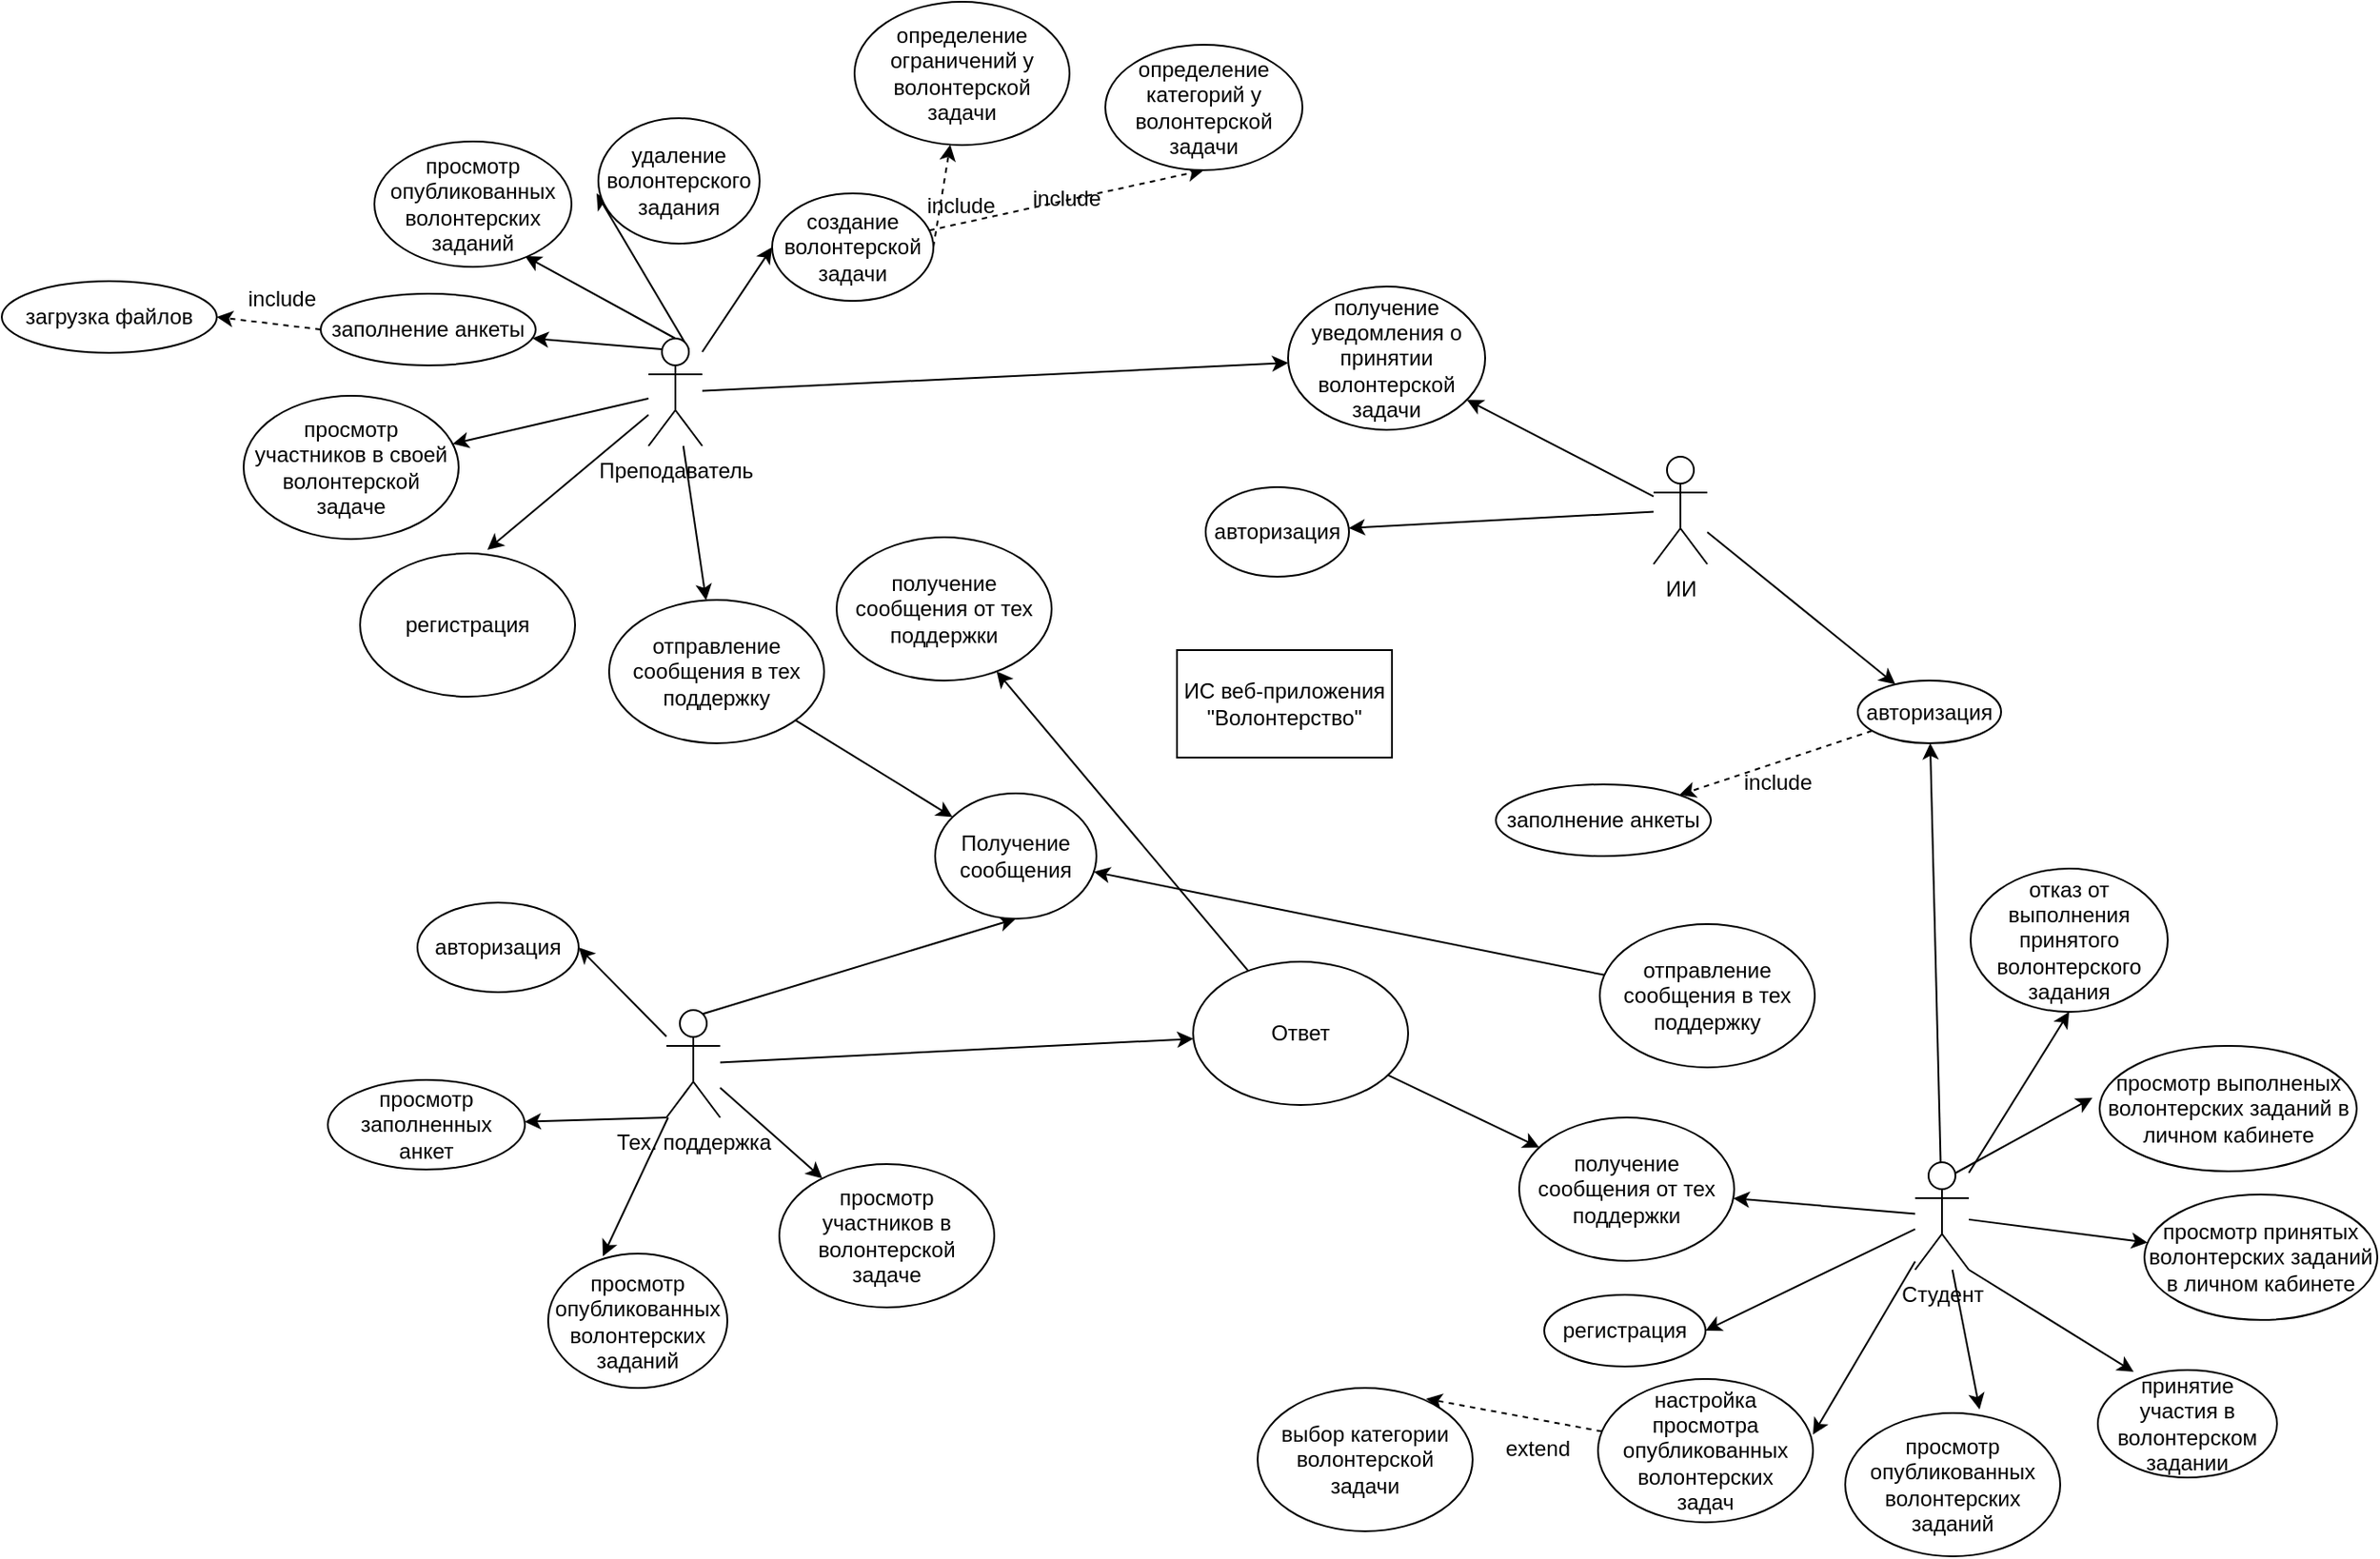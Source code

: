 <mxfile version="20.8.16" type="github" pages="2">
  <diagram name="Страница 1" id="z4BzmiRj_DHh36oflI8Z">
    <mxGraphModel dx="2304" dy="1906" grid="1" gridSize="10" guides="1" tooltips="1" connect="1" arrows="1" fold="1" page="1" pageScale="1" pageWidth="827" pageHeight="1169" math="0" shadow="0">
      <root>
        <mxCell id="0" />
        <mxCell id="1" parent="0" />
        <mxCell id="gDPggaGxx6O4iLNiBXid-1" value="ИС веб-приложения&lt;br&gt;&quot;Волонтерство&quot;" style="rounded=0;whiteSpace=wrap;html=1;" parent="1" vertex="1">
          <mxGeometry x="385" y="194" width="120" height="60" as="geometry" />
        </mxCell>
        <mxCell id="gDPggaGxx6O4iLNiBXid-53" style="rounded=0;orthogonalLoop=1;jettySize=auto;html=1;exitX=0.25;exitY=0.1;exitDx=0;exitDy=0;exitPerimeter=0;" parent="1" source="gDPggaGxx6O4iLNiBXid-2" target="gDPggaGxx6O4iLNiBXid-31" edge="1">
          <mxGeometry relative="1" as="geometry">
            <mxPoint x="90" y="30" as="sourcePoint" />
          </mxGeometry>
        </mxCell>
        <mxCell id="RYrhXpVyU5Pjp8mhtHB1-24" style="rounded=0;orthogonalLoop=1;jettySize=auto;html=1;entryX=0.764;entryY=0.914;entryDx=0;entryDy=0;exitX=0.5;exitY=0;exitDx=0;exitDy=0;exitPerimeter=0;entryPerimeter=0;" parent="1" source="gDPggaGxx6O4iLNiBXid-2" target="gDPggaGxx6O4iLNiBXid-84" edge="1">
          <mxGeometry relative="1" as="geometry" />
        </mxCell>
        <mxCell id="RYrhXpVyU5Pjp8mhtHB1-25" style="rounded=0;orthogonalLoop=1;jettySize=auto;html=1;entryX=0.592;entryY=-0.025;entryDx=0;entryDy=0;entryPerimeter=0;" parent="1" source="gDPggaGxx6O4iLNiBXid-2" target="RYrhXpVyU5Pjp8mhtHB1-18" edge="1">
          <mxGeometry relative="1" as="geometry" />
        </mxCell>
        <mxCell id="RYrhXpVyU5Pjp8mhtHB1-26" style="rounded=0;orthogonalLoop=1;jettySize=auto;html=1;" parent="1" source="gDPggaGxx6O4iLNiBXid-2" target="RYrhXpVyU5Pjp8mhtHB1-17" edge="1">
          <mxGeometry relative="1" as="geometry" />
        </mxCell>
        <mxCell id="RYrhXpVyU5Pjp8mhtHB1-27" style="rounded=0;orthogonalLoop=1;jettySize=auto;html=1;entryX=0;entryY=0.5;entryDx=0;entryDy=0;" parent="1" source="gDPggaGxx6O4iLNiBXid-2" target="gDPggaGxx6O4iLNiBXid-49" edge="1">
          <mxGeometry relative="1" as="geometry" />
        </mxCell>
        <mxCell id="RYrhXpVyU5Pjp8mhtHB1-33" style="rounded=0;orthogonalLoop=1;jettySize=auto;html=1;exitX=0.75;exitY=0.1;exitDx=0;exitDy=0;exitPerimeter=0;entryX=-0.011;entryY=0.6;entryDx=0;entryDy=0;entryPerimeter=0;" parent="1" source="gDPggaGxx6O4iLNiBXid-2" target="RYrhXpVyU5Pjp8mhtHB1-32" edge="1">
          <mxGeometry relative="1" as="geometry" />
        </mxCell>
        <mxCell id="4IAlFlS2Ji76AbJjBBDU-8" value="" style="edgeStyle=none;rounded=0;orthogonalLoop=1;jettySize=auto;html=1;" edge="1" parent="1" source="gDPggaGxx6O4iLNiBXid-2" target="4IAlFlS2Ji76AbJjBBDU-2">
          <mxGeometry relative="1" as="geometry" />
        </mxCell>
        <mxCell id="4IAlFlS2Ji76AbJjBBDU-10" value="" style="edgeStyle=none;rounded=0;orthogonalLoop=1;jettySize=auto;html=1;" edge="1" parent="1" source="gDPggaGxx6O4iLNiBXid-2" target="gDPggaGxx6O4iLNiBXid-52">
          <mxGeometry relative="1" as="geometry" />
        </mxCell>
        <mxCell id="gDPggaGxx6O4iLNiBXid-2" value="Преподаватель" style="shape=umlActor;verticalLabelPosition=bottom;verticalAlign=top;html=1;outlineConnect=0;" parent="1" vertex="1">
          <mxGeometry x="90" y="20" width="30" height="60" as="geometry" />
        </mxCell>
        <mxCell id="RYrhXpVyU5Pjp8mhtHB1-1" style="rounded=0;orthogonalLoop=1;jettySize=auto;html=1;" parent="1" source="gDPggaGxx6O4iLNiBXid-3" target="gDPggaGxx6O4iLNiBXid-81" edge="1">
          <mxGeometry relative="1" as="geometry" />
        </mxCell>
        <mxCell id="RYrhXpVyU5Pjp8mhtHB1-2" style="rounded=0;orthogonalLoop=1;jettySize=auto;html=1;entryX=1;entryY=0.5;entryDx=0;entryDy=0;" parent="1" source="gDPggaGxx6O4iLNiBXid-3" target="gDPggaGxx6O4iLNiBXid-82" edge="1">
          <mxGeometry relative="1" as="geometry">
            <mxPoint x="700" y="550" as="targetPoint" />
          </mxGeometry>
        </mxCell>
        <mxCell id="RYrhXpVyU5Pjp8mhtHB1-3" style="rounded=0;orthogonalLoop=1;jettySize=auto;html=1;entryX=0.625;entryY=-0.025;entryDx=0;entryDy=0;entryPerimeter=0;" parent="1" source="gDPggaGxx6O4iLNiBXid-3" target="gDPggaGxx6O4iLNiBXid-85" edge="1">
          <mxGeometry relative="1" as="geometry" />
        </mxCell>
        <mxCell id="RYrhXpVyU5Pjp8mhtHB1-5" style="rounded=0;orthogonalLoop=1;jettySize=auto;html=1;exitX=1;exitY=1;exitDx=0;exitDy=0;exitPerimeter=0;entryX=0.2;entryY=0.017;entryDx=0;entryDy=0;entryPerimeter=0;" parent="1" source="gDPggaGxx6O4iLNiBXid-3" target="gDPggaGxx6O4iLNiBXid-87" edge="1">
          <mxGeometry relative="1" as="geometry" />
        </mxCell>
        <mxCell id="RYrhXpVyU5Pjp8mhtHB1-6" style="rounded=0;orthogonalLoop=1;jettySize=auto;html=1;" parent="1" source="gDPggaGxx6O4iLNiBXid-3" target="gDPggaGxx6O4iLNiBXid-92" edge="1">
          <mxGeometry relative="1" as="geometry" />
        </mxCell>
        <mxCell id="RYrhXpVyU5Pjp8mhtHB1-7" style="rounded=0;orthogonalLoop=1;jettySize=auto;html=1;entryX=0.5;entryY=1;entryDx=0;entryDy=0;" parent="1" source="gDPggaGxx6O4iLNiBXid-3" target="gDPggaGxx6O4iLNiBXid-96" edge="1">
          <mxGeometry relative="1" as="geometry" />
        </mxCell>
        <mxCell id="RYrhXpVyU5Pjp8mhtHB1-8" style="rounded=0;orthogonalLoop=1;jettySize=auto;html=1;entryX=-0.028;entryY=0.414;entryDx=0;entryDy=0;entryPerimeter=0;exitX=0.75;exitY=0.1;exitDx=0;exitDy=0;exitPerimeter=0;" parent="1" source="gDPggaGxx6O4iLNiBXid-3" target="gDPggaGxx6O4iLNiBXid-95" edge="1">
          <mxGeometry relative="1" as="geometry">
            <mxPoint x="840" y="500" as="sourcePoint" />
          </mxGeometry>
        </mxCell>
        <mxCell id="RYrhXpVyU5Pjp8mhtHB1-38" style="edgeStyle=none;rounded=0;orthogonalLoop=1;jettySize=auto;html=1;entryX=1;entryY=0.388;entryDx=0;entryDy=0;entryPerimeter=0;" parent="1" source="gDPggaGxx6O4iLNiBXid-3" target="RYrhXpVyU5Pjp8mhtHB1-19" edge="1">
          <mxGeometry relative="1" as="geometry" />
        </mxCell>
        <mxCell id="4IAlFlS2Ji76AbJjBBDU-18" value="" style="edgeStyle=none;rounded=0;orthogonalLoop=1;jettySize=auto;html=1;" edge="1" parent="1" source="gDPggaGxx6O4iLNiBXid-3" target="4IAlFlS2Ji76AbJjBBDU-15">
          <mxGeometry relative="1" as="geometry" />
        </mxCell>
        <mxCell id="gDPggaGxx6O4iLNiBXid-3" value="Студент" style="shape=umlActor;verticalLabelPosition=bottom;verticalAlign=top;html=1;outlineConnect=0;" parent="1" vertex="1">
          <mxGeometry x="797" y="480" width="30" height="60" as="geometry" />
        </mxCell>
        <mxCell id="gDPggaGxx6O4iLNiBXid-13" style="rounded=0;orthogonalLoop=1;jettySize=auto;html=1;entryX=1;entryY=0.5;entryDx=0;entryDy=0;" parent="1" source="gDPggaGxx6O4iLNiBXid-4" target="gDPggaGxx6O4iLNiBXid-7" edge="1">
          <mxGeometry relative="1" as="geometry" />
        </mxCell>
        <mxCell id="gDPggaGxx6O4iLNiBXid-20" style="rounded=0;orthogonalLoop=1;jettySize=auto;html=1;entryX=0.305;entryY=0.02;entryDx=0;entryDy=0;entryPerimeter=0;" parent="1" source="gDPggaGxx6O4iLNiBXid-4" target="gDPggaGxx6O4iLNiBXid-9" edge="1">
          <mxGeometry relative="1" as="geometry" />
        </mxCell>
        <mxCell id="gDPggaGxx6O4iLNiBXid-27" style="rounded=0;orthogonalLoop=1;jettySize=auto;html=1;exitX=0.25;exitY=0.1;exitDx=0;exitDy=0;exitPerimeter=0;entryX=0.5;entryY=1;entryDx=0;entryDy=0;" parent="1" source="gDPggaGxx6O4iLNiBXid-4" target="gDPggaGxx6O4iLNiBXid-12" edge="1">
          <mxGeometry relative="1" as="geometry">
            <mxPoint x="190" y="385" as="targetPoint" />
          </mxGeometry>
        </mxCell>
        <mxCell id="gDPggaGxx6O4iLNiBXid-28" style="rounded=0;orthogonalLoop=1;jettySize=auto;html=1;exitX=0;exitY=1;exitDx=0;exitDy=0;exitPerimeter=0;" parent="1" source="gDPggaGxx6O4iLNiBXid-4" target="gDPggaGxx6O4iLNiBXid-8" edge="1">
          <mxGeometry relative="1" as="geometry" />
        </mxCell>
        <mxCell id="RYrhXpVyU5Pjp8mhtHB1-28" style="rounded=0;orthogonalLoop=1;jettySize=auto;html=1;" parent="1" source="gDPggaGxx6O4iLNiBXid-4" target="RYrhXpVyU5Pjp8mhtHB1-20" edge="1">
          <mxGeometry relative="1" as="geometry" />
        </mxCell>
        <mxCell id="4IAlFlS2Ji76AbJjBBDU-6" value="" style="edgeStyle=none;rounded=0;orthogonalLoop=1;jettySize=auto;html=1;" edge="1" parent="1" source="gDPggaGxx6O4iLNiBXid-4" target="RYrhXpVyU5Pjp8mhtHB1-43">
          <mxGeometry relative="1" as="geometry" />
        </mxCell>
        <mxCell id="gDPggaGxx6O4iLNiBXid-4" value="Тех. поддержка" style="shape=umlActor;verticalLabelPosition=bottom;verticalAlign=top;html=1;outlineConnect=0;" parent="1" vertex="1">
          <mxGeometry x="100" y="395" width="30" height="60" as="geometry" />
        </mxCell>
        <mxCell id="4IAlFlS2Ji76AbJjBBDU-19" value="" style="edgeStyle=none;rounded=0;orthogonalLoop=1;jettySize=auto;html=1;" edge="1" parent="1" source="gDPggaGxx6O4iLNiBXid-5" target="gDPggaGxx6O4iLNiBXid-52">
          <mxGeometry relative="1" as="geometry" />
        </mxCell>
        <mxCell id="4IAlFlS2Ji76AbJjBBDU-20" value="" style="edgeStyle=none;rounded=0;orthogonalLoop=1;jettySize=auto;html=1;" edge="1" parent="1" source="gDPggaGxx6O4iLNiBXid-5" target="gDPggaGxx6O4iLNiBXid-29">
          <mxGeometry relative="1" as="geometry" />
        </mxCell>
        <mxCell id="4IAlFlS2Ji76AbJjBBDU-23" value="" style="edgeStyle=none;rounded=0;orthogonalLoop=1;jettySize=auto;html=1;" edge="1" parent="1" source="gDPggaGxx6O4iLNiBXid-5" target="gDPggaGxx6O4iLNiBXid-81">
          <mxGeometry relative="1" as="geometry" />
        </mxCell>
        <mxCell id="gDPggaGxx6O4iLNiBXid-5" value="ИИ" style="shape=umlActor;verticalLabelPosition=bottom;verticalAlign=top;html=1;outlineConnect=0;" parent="1" vertex="1">
          <mxGeometry x="651" y="86" width="30" height="60" as="geometry" />
        </mxCell>
        <mxCell id="gDPggaGxx6O4iLNiBXid-7" value="авторизация" style="ellipse;whiteSpace=wrap;html=1;" parent="1" vertex="1">
          <mxGeometry x="-39" y="335" width="90" height="50" as="geometry" />
        </mxCell>
        <mxCell id="gDPggaGxx6O4iLNiBXid-8" value="просмотр заполненных&lt;br&gt;анкет" style="ellipse;whiteSpace=wrap;html=1;" parent="1" vertex="1">
          <mxGeometry x="-89" y="434" width="110" height="50" as="geometry" />
        </mxCell>
        <mxCell id="gDPggaGxx6O4iLNiBXid-9" value="просмотр опубликованных волонтерских заданий" style="ellipse;whiteSpace=wrap;html=1;" parent="1" vertex="1">
          <mxGeometry x="34" y="531" width="100" height="75" as="geometry" />
        </mxCell>
        <mxCell id="gDPggaGxx6O4iLNiBXid-12" value="Получение сообщения" style="ellipse;whiteSpace=wrap;html=1;" parent="1" vertex="1">
          <mxGeometry x="250" y="274" width="90" height="70" as="geometry" />
        </mxCell>
        <mxCell id="gDPggaGxx6O4iLNiBXid-29" value="авторизация" style="ellipse;whiteSpace=wrap;html=1;" parent="1" vertex="1">
          <mxGeometry x="401" y="103" width="80" height="50" as="geometry" />
        </mxCell>
        <mxCell id="gDPggaGxx6O4iLNiBXid-30" value="загрузка файлов" style="ellipse;whiteSpace=wrap;html=1;" parent="1" vertex="1">
          <mxGeometry x="-271" y="-12" width="120" height="40" as="geometry" />
        </mxCell>
        <mxCell id="gDPggaGxx6O4iLNiBXid-31" value="заполнение анкеты" style="ellipse;whiteSpace=wrap;html=1;" parent="1" vertex="1">
          <mxGeometry x="-93" y="-5" width="120" height="40" as="geometry" />
        </mxCell>
        <mxCell id="gDPggaGxx6O4iLNiBXid-42" value="" style="endArrow=classic;html=1;rounded=0;dashed=1;exitX=0;exitY=0.5;exitDx=0;exitDy=0;entryX=1;entryY=0.5;entryDx=0;entryDy=0;" parent="1" source="gDPggaGxx6O4iLNiBXid-31" target="gDPggaGxx6O4iLNiBXid-30" edge="1">
          <mxGeometry width="50" height="50" relative="1" as="geometry">
            <mxPoint x="270" y="110" as="sourcePoint" />
            <mxPoint x="-160" y="50" as="targetPoint" />
          </mxGeometry>
        </mxCell>
        <mxCell id="gDPggaGxx6O4iLNiBXid-65" style="rounded=0;orthogonalLoop=1;jettySize=auto;html=1;dashed=1;entryX=0.5;entryY=1;entryDx=0;entryDy=0;" parent="1" source="gDPggaGxx6O4iLNiBXid-49" target="gDPggaGxx6O4iLNiBXid-50" edge="1">
          <mxGeometry relative="1" as="geometry" />
        </mxCell>
        <mxCell id="RYrhXpVyU5Pjp8mhtHB1-35" style="rounded=0;orthogonalLoop=1;jettySize=auto;html=1;exitX=1;exitY=0.5;exitDx=0;exitDy=0;dashed=1;" parent="1" source="gDPggaGxx6O4iLNiBXid-49" target="RYrhXpVyU5Pjp8mhtHB1-31" edge="1">
          <mxGeometry relative="1" as="geometry" />
        </mxCell>
        <mxCell id="gDPggaGxx6O4iLNiBXid-49" value="создание волонтерской задачи" style="ellipse;whiteSpace=wrap;html=1;" parent="1" vertex="1">
          <mxGeometry x="159" y="-61" width="90" height="60" as="geometry" />
        </mxCell>
        <mxCell id="gDPggaGxx6O4iLNiBXid-50" value="определение категорий у волонтерской &lt;br&gt;задачи" style="ellipse;whiteSpace=wrap;html=1;" parent="1" vertex="1">
          <mxGeometry x="345" y="-144" width="110" height="70" as="geometry" />
        </mxCell>
        <mxCell id="gDPggaGxx6O4iLNiBXid-52" value="получение уведомления о принятии волонтерской задачи" style="ellipse;whiteSpace=wrap;html=1;" parent="1" vertex="1">
          <mxGeometry x="447" y="-9" width="110" height="80" as="geometry" />
        </mxCell>
        <mxCell id="gDPggaGxx6O4iLNiBXid-100" style="rounded=0;orthogonalLoop=1;jettySize=auto;html=1;dashed=1;" parent="1" source="gDPggaGxx6O4iLNiBXid-81" target="gDPggaGxx6O4iLNiBXid-83" edge="1">
          <mxGeometry relative="1" as="geometry" />
        </mxCell>
        <mxCell id="gDPggaGxx6O4iLNiBXid-81" value="авторизация" style="ellipse;whiteSpace=wrap;html=1;" parent="1" vertex="1">
          <mxGeometry x="765" y="211" width="80" height="35" as="geometry" />
        </mxCell>
        <mxCell id="gDPggaGxx6O4iLNiBXid-82" value="регистрация" style="ellipse;whiteSpace=wrap;html=1;" parent="1" vertex="1">
          <mxGeometry x="590" y="554" width="90" height="40" as="geometry" />
        </mxCell>
        <mxCell id="gDPggaGxx6O4iLNiBXid-83" value="заполнение анкеты" style="ellipse;whiteSpace=wrap;html=1;" parent="1" vertex="1">
          <mxGeometry x="563" y="269" width="120" height="40" as="geometry" />
        </mxCell>
        <mxCell id="gDPggaGxx6O4iLNiBXid-84" value="просмотр опубликованных волонтерских заданий" style="ellipse;whiteSpace=wrap;html=1;" parent="1" vertex="1">
          <mxGeometry x="-63" y="-90" width="110" height="70" as="geometry" />
        </mxCell>
        <mxCell id="gDPggaGxx6O4iLNiBXid-85" value="просмотр опубликованных волонтерских заданий" style="ellipse;whiteSpace=wrap;html=1;" parent="1" vertex="1">
          <mxGeometry x="758" y="620" width="120" height="80" as="geometry" />
        </mxCell>
        <mxCell id="gDPggaGxx6O4iLNiBXid-87" value="принятие участия в&lt;br&gt;волонтерском&lt;br&gt;задании" style="ellipse;whiteSpace=wrap;html=1;" parent="1" vertex="1">
          <mxGeometry x="899" y="596" width="100" height="60" as="geometry" />
        </mxCell>
        <mxCell id="gDPggaGxx6O4iLNiBXid-92" value="просмотр принятых&lt;br&gt;волонтерских заданий в личном кабинете" style="ellipse;whiteSpace=wrap;html=1;" parent="1" vertex="1">
          <mxGeometry x="925" y="498" width="130" height="70" as="geometry" />
        </mxCell>
        <mxCell id="gDPggaGxx6O4iLNiBXid-95" value="просмотр выполненых&lt;br&gt;волонтерских заданий в личном кабинете" style="ellipse;whiteSpace=wrap;html=1;" parent="1" vertex="1">
          <mxGeometry x="900" y="415" width="143.5" height="70" as="geometry" />
        </mxCell>
        <mxCell id="gDPggaGxx6O4iLNiBXid-96" value="отказ от&lt;br&gt;выполнения принятого волонтерского задания" style="ellipse;whiteSpace=wrap;html=1;" parent="1" vertex="1">
          <mxGeometry x="828" y="316" width="110" height="80" as="geometry" />
        </mxCell>
        <mxCell id="RYrhXpVyU5Pjp8mhtHB1-16" value="include" style="text;html=1;align=center;verticalAlign=middle;resizable=0;points=[];autosize=1;strokeColor=none;fillColor=none;" parent="1" vertex="1">
          <mxGeometry x="-145" y="-17" width="60" height="30" as="geometry" />
        </mxCell>
        <mxCell id="RYrhXpVyU5Pjp8mhtHB1-17" value="просмотр участников в своей волонтерской задаче" style="ellipse;whiteSpace=wrap;html=1;" parent="1" vertex="1">
          <mxGeometry x="-136" y="52" width="120" height="80" as="geometry" />
        </mxCell>
        <mxCell id="RYrhXpVyU5Pjp8mhtHB1-18" value="регистрация" style="ellipse;whiteSpace=wrap;html=1;" parent="1" vertex="1">
          <mxGeometry x="-71" y="140" width="120" height="80" as="geometry" />
        </mxCell>
        <mxCell id="RYrhXpVyU5Pjp8mhtHB1-40" style="edgeStyle=none;rounded=0;orthogonalLoop=1;jettySize=auto;html=1;entryX=0.783;entryY=0.075;entryDx=0;entryDy=0;entryPerimeter=0;dashed=1;" parent="1" source="RYrhXpVyU5Pjp8mhtHB1-19" target="RYrhXpVyU5Pjp8mhtHB1-29" edge="1">
          <mxGeometry relative="1" as="geometry" />
        </mxCell>
        <mxCell id="RYrhXpVyU5Pjp8mhtHB1-19" value="настройка просмотра опубликованных волонтерских&lt;br&gt;задач" style="ellipse;whiteSpace=wrap;html=1;" parent="1" vertex="1">
          <mxGeometry x="620" y="601" width="120" height="80" as="geometry" />
        </mxCell>
        <mxCell id="RYrhXpVyU5Pjp8mhtHB1-20" value="просмотр участников в волонтерской задаче" style="ellipse;whiteSpace=wrap;html=1;" parent="1" vertex="1">
          <mxGeometry x="163" y="481" width="120" height="80" as="geometry" />
        </mxCell>
        <mxCell id="RYrhXpVyU5Pjp8mhtHB1-29" value="выбор категории волонтерской задачи" style="ellipse;whiteSpace=wrap;html=1;" parent="1" vertex="1">
          <mxGeometry x="430" y="606" width="120" height="80" as="geometry" />
        </mxCell>
        <mxCell id="RYrhXpVyU5Pjp8mhtHB1-31" value="определение ограничений у волонтерской задачи" style="ellipse;whiteSpace=wrap;html=1;" parent="1" vertex="1">
          <mxGeometry x="205" y="-168" width="120" height="80" as="geometry" />
        </mxCell>
        <mxCell id="RYrhXpVyU5Pjp8mhtHB1-32" value="удаление волонтерского задания" style="ellipse;whiteSpace=wrap;html=1;" parent="1" vertex="1">
          <mxGeometry x="62" y="-103" width="90" height="70" as="geometry" />
        </mxCell>
        <mxCell id="RYrhXpVyU5Pjp8mhtHB1-34" value="include" style="text;html=1;align=center;verticalAlign=middle;resizable=0;points=[];autosize=1;strokeColor=none;fillColor=none;" parent="1" vertex="1">
          <mxGeometry x="293" y="-73" width="60" height="30" as="geometry" />
        </mxCell>
        <mxCell id="RYrhXpVyU5Pjp8mhtHB1-36" value="include" style="text;html=1;align=center;verticalAlign=middle;resizable=0;points=[];autosize=1;strokeColor=none;fillColor=none;" parent="1" vertex="1">
          <mxGeometry x="234" y="-69" width="60" height="30" as="geometry" />
        </mxCell>
        <mxCell id="RYrhXpVyU5Pjp8mhtHB1-42" value="extend" style="text;html=1;align=center;verticalAlign=middle;resizable=0;points=[];autosize=1;strokeColor=none;fillColor=none;" parent="1" vertex="1">
          <mxGeometry x="556" y="625" width="60" height="30" as="geometry" />
        </mxCell>
        <mxCell id="4IAlFlS2Ji76AbJjBBDU-7" value="" style="edgeStyle=none;rounded=0;orthogonalLoop=1;jettySize=auto;html=1;" edge="1" parent="1" source="RYrhXpVyU5Pjp8mhtHB1-43" target="4IAlFlS2Ji76AbJjBBDU-3">
          <mxGeometry relative="1" as="geometry" />
        </mxCell>
        <mxCell id="4IAlFlS2Ji76AbJjBBDU-16" value="" style="edgeStyle=none;rounded=0;orthogonalLoop=1;jettySize=auto;html=1;" edge="1" parent="1" source="RYrhXpVyU5Pjp8mhtHB1-43" target="4IAlFlS2Ji76AbJjBBDU-15">
          <mxGeometry relative="1" as="geometry" />
        </mxCell>
        <mxCell id="RYrhXpVyU5Pjp8mhtHB1-43" value="Ответ" style="ellipse;whiteSpace=wrap;html=1;" parent="1" vertex="1">
          <mxGeometry x="394" y="368" width="120" height="80" as="geometry" />
        </mxCell>
        <mxCell id="4IAlFlS2Ji76AbJjBBDU-5" value="" style="edgeStyle=none;rounded=0;orthogonalLoop=1;jettySize=auto;html=1;" edge="1" parent="1" source="4IAlFlS2Ji76AbJjBBDU-2" target="gDPggaGxx6O4iLNiBXid-12">
          <mxGeometry relative="1" as="geometry" />
        </mxCell>
        <mxCell id="4IAlFlS2Ji76AbJjBBDU-2" value="отправление сообщения в тех поддержку" style="ellipse;whiteSpace=wrap;html=1;" vertex="1" parent="1">
          <mxGeometry x="68" y="166" width="120" height="80" as="geometry" />
        </mxCell>
        <mxCell id="4IAlFlS2Ji76AbJjBBDU-3" value="получение сообщения от тех поддержки" style="ellipse;whiteSpace=wrap;html=1;" vertex="1" parent="1">
          <mxGeometry x="195" y="131" width="120" height="80" as="geometry" />
        </mxCell>
        <mxCell id="4IAlFlS2Ji76AbJjBBDU-17" value="" style="edgeStyle=none;rounded=0;orthogonalLoop=1;jettySize=auto;html=1;" edge="1" parent="1" source="4IAlFlS2Ji76AbJjBBDU-14" target="gDPggaGxx6O4iLNiBXid-12">
          <mxGeometry relative="1" as="geometry" />
        </mxCell>
        <mxCell id="4IAlFlS2Ji76AbJjBBDU-14" value="отправление сообщения в тех поддержку" style="ellipse;whiteSpace=wrap;html=1;" vertex="1" parent="1">
          <mxGeometry x="621" y="347" width="120" height="80" as="geometry" />
        </mxCell>
        <mxCell id="4IAlFlS2Ji76AbJjBBDU-15" value="получение сообщения от тех поддержки" style="ellipse;whiteSpace=wrap;html=1;" vertex="1" parent="1">
          <mxGeometry x="576" y="455" width="120" height="80" as="geometry" />
        </mxCell>
        <mxCell id="4IAlFlS2Ji76AbJjBBDU-24" value="include" style="text;html=1;align=center;verticalAlign=middle;resizable=0;points=[];autosize=1;strokeColor=none;fillColor=none;" vertex="1" parent="1">
          <mxGeometry x="690" y="253" width="60" height="30" as="geometry" />
        </mxCell>
      </root>
    </mxGraphModel>
  </diagram>
  <diagram id="S5URIqsvgGp2rpRGRLsX" name="Страница 2">
    <mxGraphModel dx="1034" dy="516" grid="1" gridSize="10" guides="1" tooltips="1" connect="1" arrows="1" fold="1" page="1" pageScale="1" pageWidth="827" pageHeight="1169" math="0" shadow="0">
      <root>
        <mxCell id="0" />
        <mxCell id="1" parent="0" />
      </root>
    </mxGraphModel>
  </diagram>
</mxfile>
